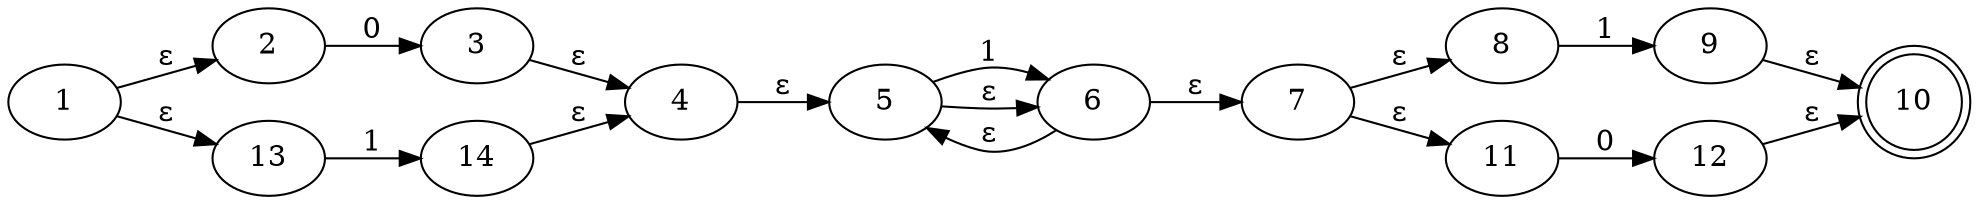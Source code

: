 digraph "(0|1).1*.(0|1)NFA" {
	rankdir=LR
	1 [label=1]
	1 -> 2 [label="ε"]
	1 -> 13 [label="ε"]
	2 [label=2]
	2 -> 3 [label=0]
	3 [label=3]
	3 -> 4 [label="ε"]
	4 [label=4]
	4 -> 5 [label="ε"]
	5 [label=5]
	5 -> 6 [label=1]
	5 -> 6 [label="ε"]
	6 [label=6]
	6 -> 5 [label="ε"]
	6 -> 7 [label="ε"]
	7 [label=7]
	7 -> 8 [label="ε"]
	7 -> 11 [label="ε"]
	8 [label=8]
	8 -> 9 [label=1]
	9 [label=9]
	9 -> 10 [label="ε"]
	10 [label=10 shape=doublecircle]
	11 [label=11]
	11 -> 12 [label=0]
	12 [label=12]
	12 -> 10 [label="ε"]
	13 [label=13]
	13 -> 14 [label=1]
	14 [label=14]
	14 -> 4 [label="ε"]
}
